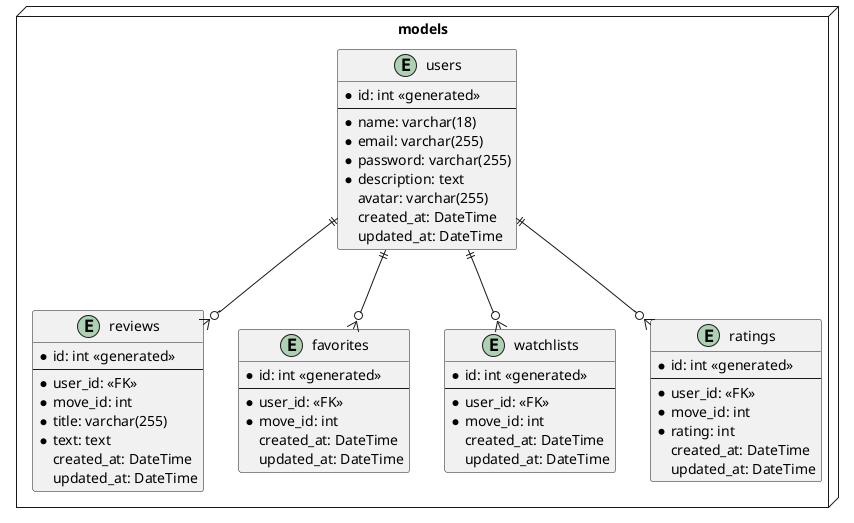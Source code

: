 @startuml

package "models" <<Node>> {
    entity users {
        * id: int <<generated>>
        --
        * name: varchar(18)
        * email: varchar(255)
        * password: varchar(255)
        * description: text
        avatar: varchar(255)
        created_at: DateTime
        updated_at: DateTime
    }

    entity reviews {
        * id: int <<generated>>
        --
        * user_id: <<FK>>
        * move_id: int
        * title: varchar(255)
        * text: text
        created_at: DateTime
        updated_at: DateTime
    }

    entity favorites {
        * id: int <<generated>>
        --
        * user_id: <<FK>>
        * move_id: int
        created_at: DateTime
        updated_at: DateTime
    }

    entity watchlists {
        * id: int <<generated>>
        --
        * user_id: <<FK>>
        * move_id: int
        created_at: DateTime
        updated_at: DateTime
    }

    entity ratings {
        * id: int <<generated>>
        --
        * user_id: <<FK>>
        * move_id: int
        * rating: int
        created_at: DateTime
        updated_at: DateTime
    }
}

users ||--o{ ratings
users ||--o{ reviews
users ||--o{ favorites
users ||--o{ watchlists

@enduml
